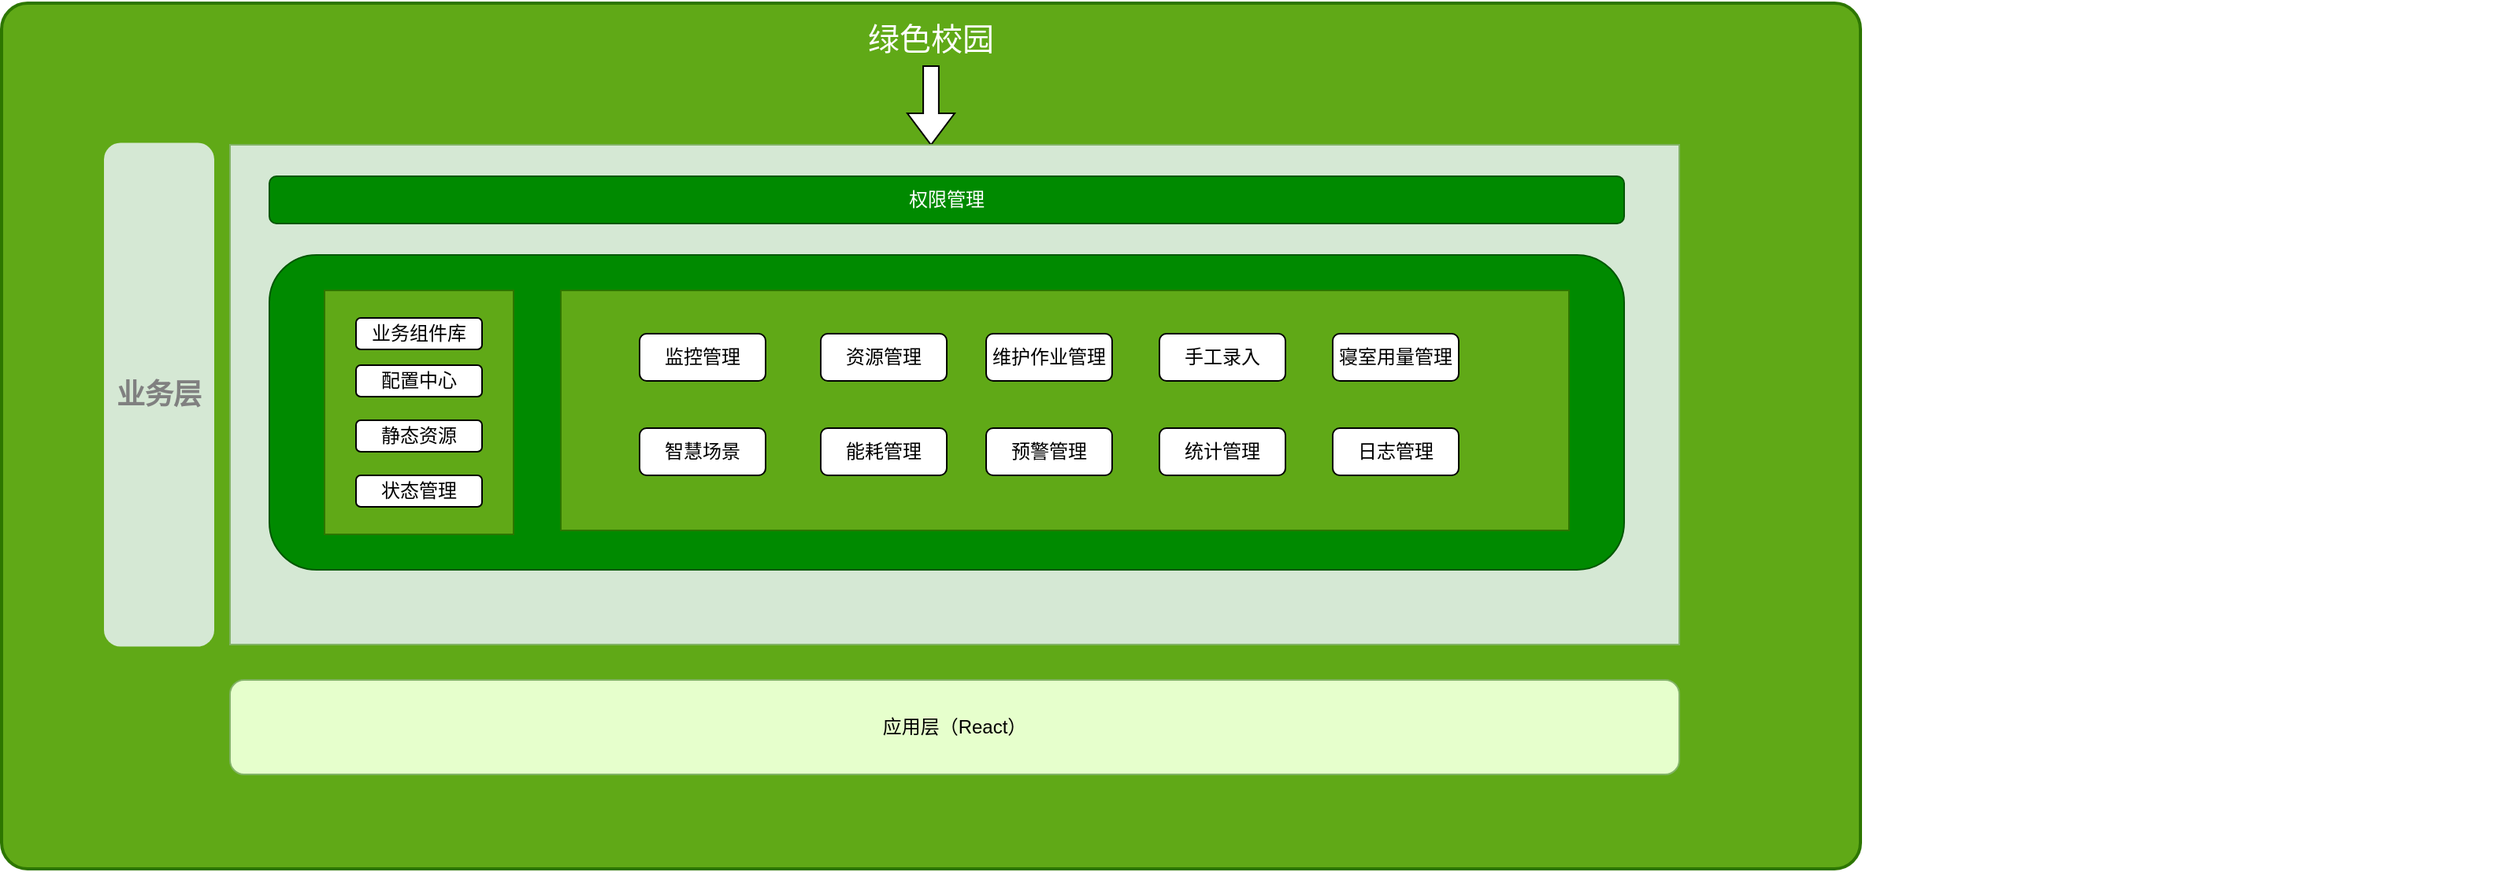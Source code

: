 <mxfile version="22.0.5" type="github">
  <diagram name="Page-1" id="7a6c530e-6e37-e111-ec74-82921da8cc10">
    <mxGraphModel dx="1434" dy="2005" grid="1" gridSize="10" guides="1" tooltips="1" connect="1" arrows="1" fold="1" page="1" pageScale="1.5" pageWidth="1169" pageHeight="826" background="#FFFFFF" math="0" shadow="0">
      <root>
        <mxCell id="0" style=";html=1;" />
        <mxCell id="1" style=";html=1;" parent="0" />
        <mxCell id="23046e2b9bb16c14-116" value="绿色校园" style="whiteSpace=wrap;html=1;rounded=1;shadow=0;strokeColor=#2D7600;strokeWidth=2;fillColor=#60a917;fontSize=20;fontColor=#ffffff;align=center;arcSize=3;verticalAlign=top;spacingTop=4;direction=west;" parent="1" vertex="1">
          <mxGeometry x="55" y="-220" width="1180" height="550" as="geometry" />
        </mxCell>
        <mxCell id="23046e2b9bb16c14-70" style="edgeStyle=orthogonalEdgeStyle;html=1;startArrow=none;startFill=0;startSize=10;endArrow=none;endFill=0;endSize=10;strokeWidth=3;fontSize=11;fontColor=#FFFFFF;strokeColor=#FFFFFF;dashed=1;rounded=0;" parent="1" edge="1">
          <mxGeometry relative="1" as="geometry">
            <mxPoint x="581" y="698" as="sourcePoint" />
            <Array as="points">
              <mxPoint x="581" y="730" />
              <mxPoint x="1361" y="730" />
            </Array>
          </mxGeometry>
        </mxCell>
        <mxCell id="23046e2b9bb16c14-114" value="Subtitle" style="text;html=1;strokeColor=none;fillColor=none;align=center;verticalAlign=middle;whiteSpace=wrap;rounded=0;shadow=0;fontSize=10;fontColor=#009BFF;" parent="1" vertex="1">
          <mxGeometry x="114" y="90" width="1526" height="20" as="geometry" />
        </mxCell>
        <mxCell id="uMxO5oqoXwsu2ZveeJh7-1" value="应用层（React）" style="rounded=1;whiteSpace=wrap;html=1;fillColor=#E6FFCC;strokeColor=#82b366;" parent="1" vertex="1">
          <mxGeometry x="200" y="210" width="920" height="60" as="geometry" />
        </mxCell>
        <mxCell id="RQe2NWjpwae_9pGRpHCp-1" value="" style="html=1;shadow=0;dashed=0;align=center;verticalAlign=middle;shape=mxgraph.arrows2.arrow;dy=0.67;dx=20;notch=0;direction=south;" vertex="1" parent="1">
          <mxGeometry x="630" y="-180" width="30" height="50" as="geometry" />
        </mxCell>
        <mxCell id="RQe2NWjpwae_9pGRpHCp-3" value="" style="whiteSpace=wrap;html=1;fillColor=#d5e8d4;strokeColor=#82b366;" vertex="1" parent="1">
          <mxGeometry x="200" y="-130" width="920" height="317.5" as="geometry" />
        </mxCell>
        <mxCell id="RQe2NWjpwae_9pGRpHCp-5" value="权限管理" style="rounded=1;whiteSpace=wrap;html=1;fillColor=#008a00;strokeColor=#005700;fontColor=#FFFFFF;" vertex="1" parent="1">
          <mxGeometry x="225" y="-110" width="860" height="30" as="geometry" />
        </mxCell>
        <mxCell id="RQe2NWjpwae_9pGRpHCp-6" value="" style="html=1;shadow=0;dashed=0;align=center;verticalAlign=middle;shape=mxgraph.arrows2.arrow;dy=0.67;dx=20;notch=0;direction=south;" vertex="1" parent="1">
          <mxGeometry x="650" y="-60" width="10" height="30" as="geometry" />
        </mxCell>
        <mxCell id="RQe2NWjpwae_9pGRpHCp-7" value="" style="rounded=1;whiteSpace=wrap;html=1;flipH=1;fillColor=#008a00;fontColor=#ffffff;strokeColor=#005700;" vertex="1" parent="1">
          <mxGeometry x="225" y="-60" width="860" height="200" as="geometry" />
        </mxCell>
        <mxCell id="RQe2NWjpwae_9pGRpHCp-10" value="" style="rounded=0;whiteSpace=wrap;html=1;glass=0;fillColor=#60a917;fontColor=#ffffff;strokeColor=#2D7600;" vertex="1" parent="1">
          <mxGeometry x="260" y="-37.5" width="120" height="155" as="geometry" />
        </mxCell>
        <mxCell id="RQe2NWjpwae_9pGRpHCp-11" value="配置中心" style="rounded=1;whiteSpace=wrap;html=1;" vertex="1" parent="1">
          <mxGeometry x="280" y="10" width="80" height="20" as="geometry" />
        </mxCell>
        <mxCell id="RQe2NWjpwae_9pGRpHCp-12" value="静态资源" style="rounded=1;whiteSpace=wrap;html=1;" vertex="1" parent="1">
          <mxGeometry x="280" y="45" width="80" height="20" as="geometry" />
        </mxCell>
        <mxCell id="RQe2NWjpwae_9pGRpHCp-13" value="" style="rounded=0;whiteSpace=wrap;html=1;fillColor=#60a917;fontColor=#ffffff;strokeColor=#2D7600;" vertex="1" parent="1">
          <mxGeometry x="410" y="-37.5" width="640" height="152.5" as="geometry" />
        </mxCell>
        <mxCell id="RQe2NWjpwae_9pGRpHCp-15" value="状态管理" style="rounded=1;whiteSpace=wrap;html=1;container=0;" vertex="1" parent="1">
          <mxGeometry x="280" y="80" width="80" height="20" as="geometry" />
        </mxCell>
        <mxCell id="RQe2NWjpwae_9pGRpHCp-17" value="业务组件库" style="rounded=1;whiteSpace=wrap;html=1;" vertex="1" parent="1">
          <mxGeometry x="280" y="-20" width="80" height="20" as="geometry" />
        </mxCell>
        <mxCell id="RQe2NWjpwae_9pGRpHCp-18" value="监控管理" style="rounded=1;whiteSpace=wrap;html=1;" vertex="1" parent="1">
          <mxGeometry x="460" y="-10" width="80" height="30" as="geometry" />
        </mxCell>
        <mxCell id="RQe2NWjpwae_9pGRpHCp-19" value="智慧场景" style="rounded=1;whiteSpace=wrap;html=1;" vertex="1" parent="1">
          <mxGeometry x="460" y="50" width="80" height="30" as="geometry" />
        </mxCell>
        <mxCell id="RQe2NWjpwae_9pGRpHCp-20" value="资源管理" style="rounded=1;whiteSpace=wrap;html=1;" vertex="1" parent="1">
          <mxGeometry x="575" y="-10" width="80" height="30" as="geometry" />
        </mxCell>
        <mxCell id="RQe2NWjpwae_9pGRpHCp-21" value="能耗管理" style="rounded=1;whiteSpace=wrap;html=1;" vertex="1" parent="1">
          <mxGeometry x="575" y="50" width="80" height="30" as="geometry" />
        </mxCell>
        <mxCell id="RQe2NWjpwae_9pGRpHCp-22" value="维护作业管理" style="rounded=1;whiteSpace=wrap;html=1;" vertex="1" parent="1">
          <mxGeometry x="680" y="-10" width="80" height="30" as="geometry" />
        </mxCell>
        <mxCell id="RQe2NWjpwae_9pGRpHCp-23" value="预警管理" style="rounded=1;whiteSpace=wrap;html=1;" vertex="1" parent="1">
          <mxGeometry x="680" y="50" width="80" height="30" as="geometry" />
        </mxCell>
        <mxCell id="RQe2NWjpwae_9pGRpHCp-24" value="手工录入" style="rounded=1;whiteSpace=wrap;html=1;" vertex="1" parent="1">
          <mxGeometry x="790" y="-10" width="80" height="30" as="geometry" />
        </mxCell>
        <mxCell id="RQe2NWjpwae_9pGRpHCp-26" value="统计管理" style="rounded=1;whiteSpace=wrap;html=1;" vertex="1" parent="1">
          <mxGeometry x="790" y="50" width="80" height="30" as="geometry" />
        </mxCell>
        <mxCell id="RQe2NWjpwae_9pGRpHCp-27" value="寝室用量管理" style="rounded=1;whiteSpace=wrap;html=1;" vertex="1" parent="1">
          <mxGeometry x="900" y="-10" width="80" height="30" as="geometry" />
        </mxCell>
        <mxCell id="RQe2NWjpwae_9pGRpHCp-28" value="日志管理" style="rounded=1;whiteSpace=wrap;html=1;" vertex="1" parent="1">
          <mxGeometry x="900" y="50" width="80" height="30" as="geometry" />
        </mxCell>
        <mxCell id="RQe2NWjpwae_9pGRpHCp-4" value="&lt;h2&gt;&lt;font style=&quot;font-size: 18px;&quot;&gt;业务层&lt;/font&gt;&lt;/h2&gt;" style="rounded=1;whiteSpace=wrap;html=1;fillColor=#d5e8d4;strokeColor=none;fontColor=#808080;" vertex="1" parent="1">
          <mxGeometry x="120" y="-131.25" width="70" height="320" as="geometry" />
        </mxCell>
      </root>
    </mxGraphModel>
  </diagram>
</mxfile>
